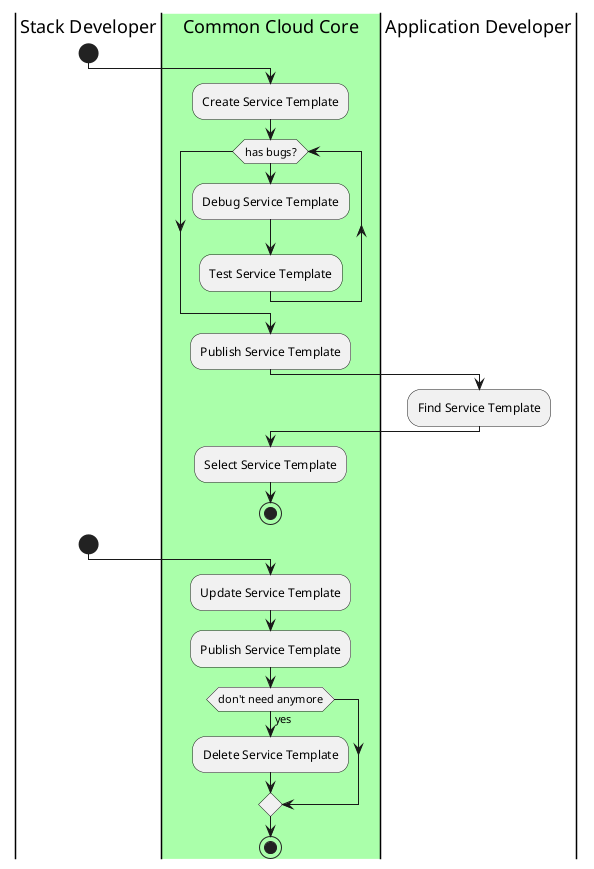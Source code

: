 @startuml
|Stack Developer|
start
|#aaffaa|Common Cloud Core|
:Create Service Template;
while(has bugs?)
:Debug Service Template;
:Test Service Template;
endwhile
:Publish Service Template;
|Application Developer|
:Find Service Template;
|Common Cloud Core|
:Select Service Template;
stop
|Stack Developer|
start
|Common Cloud Core|
:Update Service Template;
:Publish Service Template;
if(don't need anymore) then (yes)
:Delete Service Template;
endif
stop
@enduml
